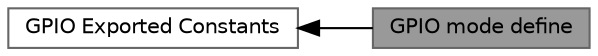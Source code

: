 digraph "GPIO mode define"
{
 // LATEX_PDF_SIZE
  bgcolor="transparent";
  edge [fontname=Helvetica,fontsize=10,labelfontname=Helvetica,labelfontsize=10];
  node [fontname=Helvetica,fontsize=10,shape=box,height=0.2,width=0.4];
  rankdir=LR;
  Node2 [id="Node000002",label="GPIO Exported Constants",height=0.2,width=0.4,color="grey40", fillcolor="white", style="filled",URL="$group__GPIO__Exported__Constants.html",tooltip=" "];
  Node1 [id="Node000001",label="GPIO mode define",height=0.2,width=0.4,color="gray40", fillcolor="grey60", style="filled", fontcolor="black",tooltip="GPIO Configuration Mode Elements values convention: 0x00WX00YZ."];
  Node2->Node1 [shape=plaintext, dir="back", style="solid"];
}
